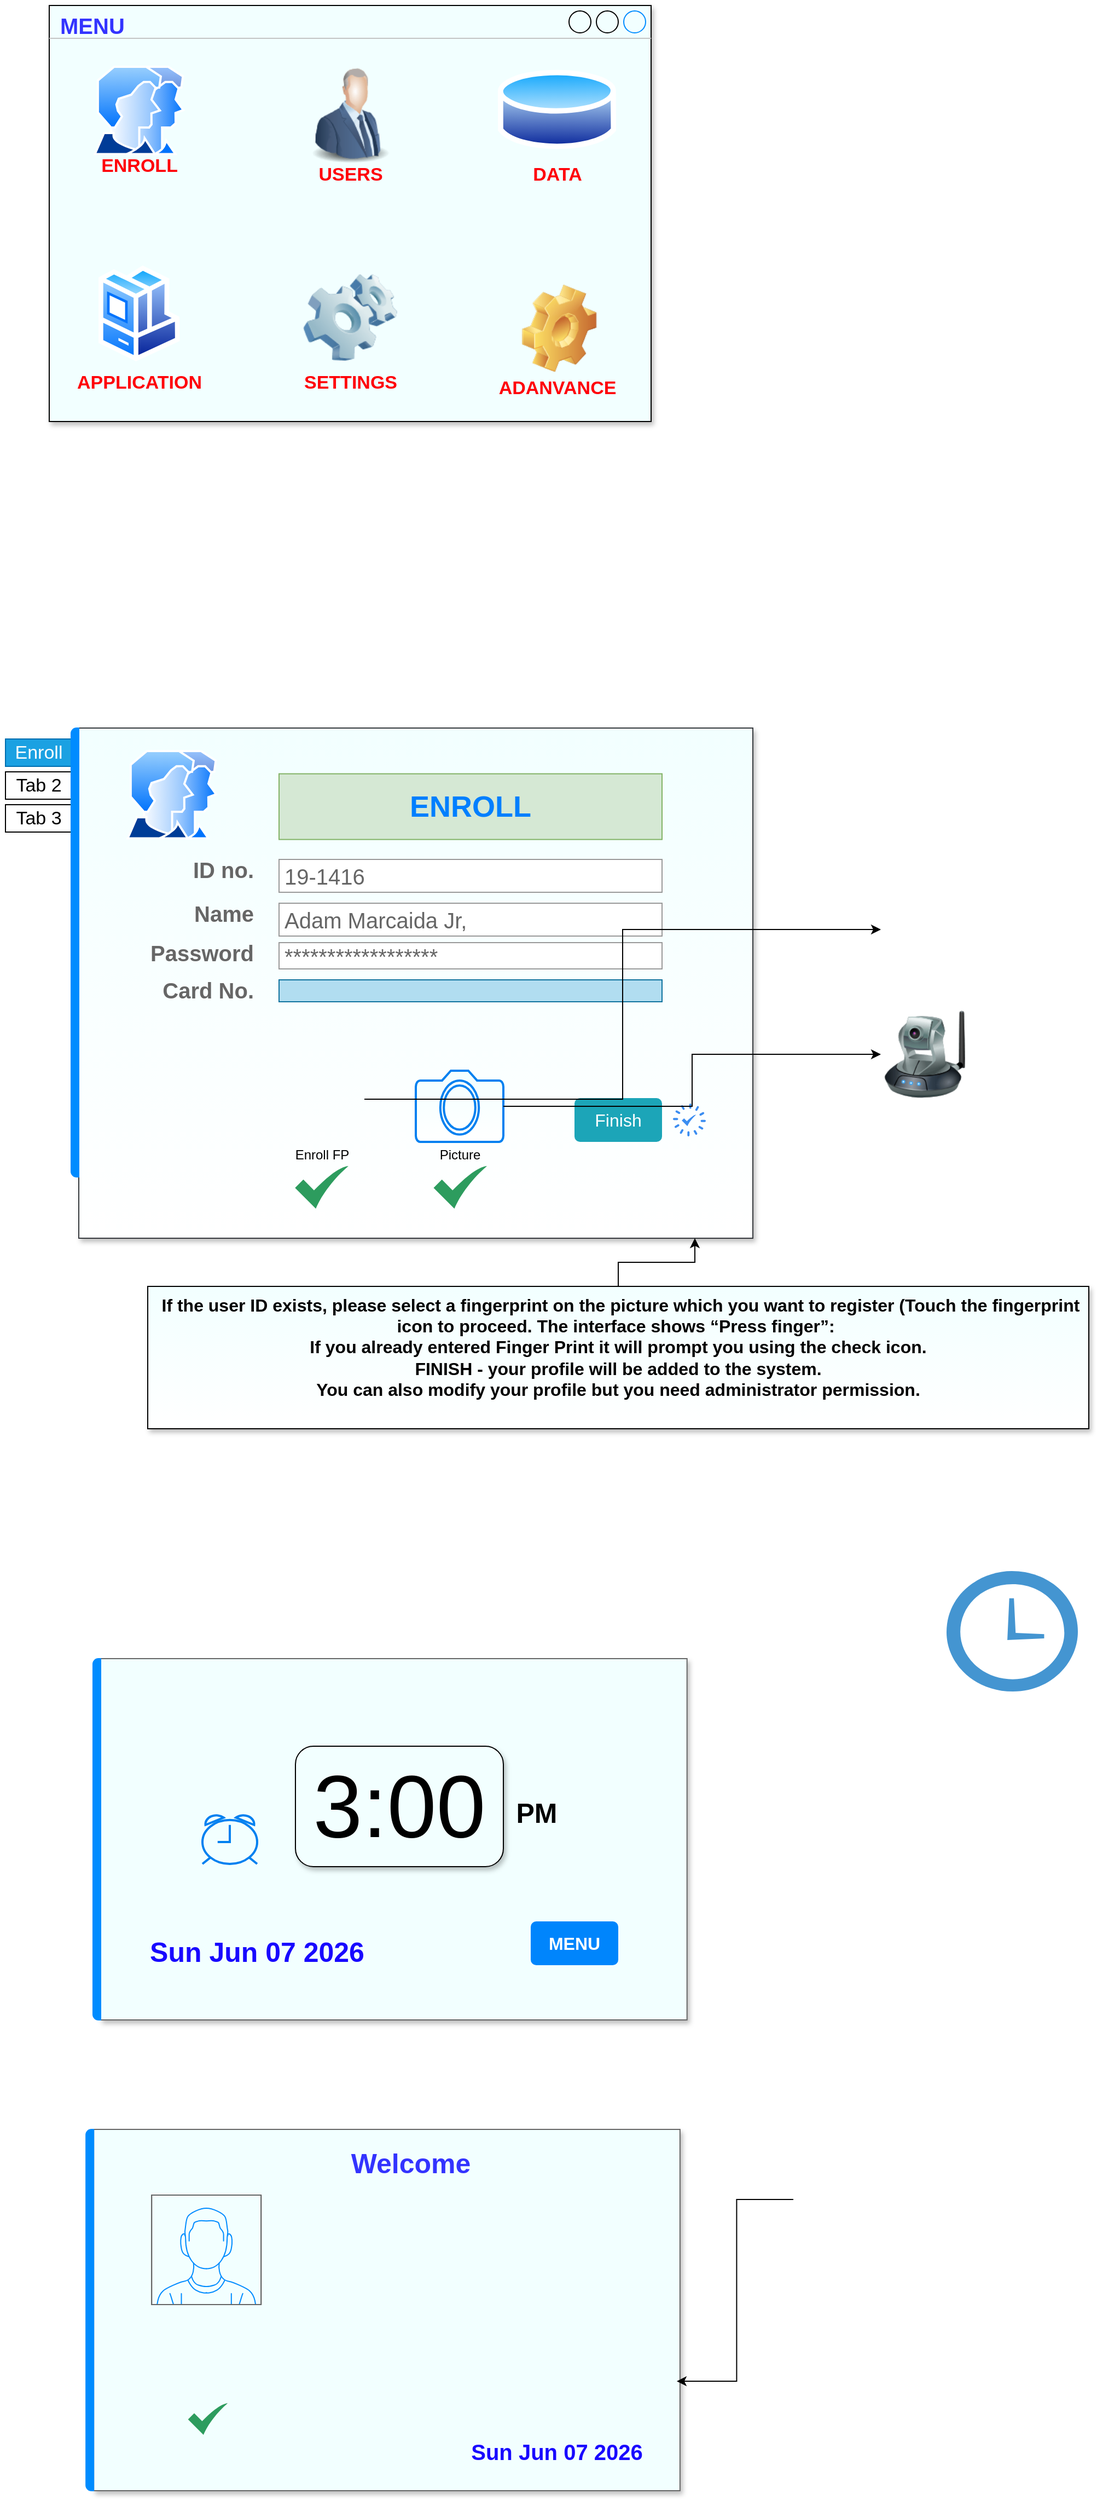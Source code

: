 <mxfile version="13.8.6" type="github">
  <diagram id="omvWzpszIbfOMrYEtXJd" name="Page-1">
    <mxGraphModel dx="1159" dy="1583" grid="1" gridSize="10" guides="1" tooltips="1" connect="1" arrows="1" fold="1" page="1" pageScale="1" pageWidth="1100" pageHeight="850" math="0" shadow="0">
      <root>
        <mxCell id="0" />
        <mxCell id="1" parent="0" />
        <mxCell id="L0Wl1w1Pw-v7TW8PgjGB-2" value="&lt;b&gt;&lt;font style=&quot;font-size: 20px&quot; color=&quot;#3333ff&quot;&gt;MENU&lt;/font&gt;&lt;/b&gt;" style="strokeWidth=1;shadow=1;dashed=0;align=center;html=1;shape=mxgraph.mockup.containers.window;align=left;verticalAlign=top;spacingLeft=8;strokeColor2=#008cff;strokeColor3=#c4c4c4;fontColor=#666666;mainText=;fontSize=17;labelBackgroundColor=none;fillColor=#F2FFFF;" parent="1" vertex="1">
          <mxGeometry x="80" y="-620" width="550" height="380" as="geometry" />
        </mxCell>
        <mxCell id="L0Wl1w1Pw-v7TW8PgjGB-3" value="" style="image;html=1;image=img/lib/clip_art/people/Suit_Man_Blue_128x128.png" parent="1" vertex="1">
          <mxGeometry x="310" y="-565" width="90" height="90" as="geometry" />
        </mxCell>
        <mxCell id="L0Wl1w1Pw-v7TW8PgjGB-4" value="" style="image;html=1;image=img/lib/clip_art/general/Gear_128x128.png" parent="1" vertex="1">
          <mxGeometry x="502" y="-365" width="88.1" height="80" as="geometry" />
        </mxCell>
        <mxCell id="L0Wl1w1Pw-v7TW8PgjGB-5" value="" style="image;html=1;image=img/lib/clip_art/computers/Software_128x128.png" parent="1" vertex="1">
          <mxGeometry x="310" y="-375" width="90" height="80" as="geometry" />
        </mxCell>
        <mxCell id="L0Wl1w1Pw-v7TW8PgjGB-6" value="" style="aspect=fixed;perimeter=ellipsePerimeter;html=1;align=center;shadow=0;dashed=0;spacingTop=3;image;image=img/lib/active_directory/database.svg;" parent="1" vertex="1">
          <mxGeometry x="490" y="-565" width="108.1" height="80" as="geometry" />
        </mxCell>
        <mxCell id="L0Wl1w1Pw-v7TW8PgjGB-8" value="" style="aspect=fixed;perimeter=ellipsePerimeter;html=1;align=center;shadow=0;dashed=0;spacingTop=3;image;image=img/lib/active_directory/user_accounts.svg;" parent="1" vertex="1">
          <mxGeometry x="120" y="-565" width="84.31" height="81.78" as="geometry" />
        </mxCell>
        <mxCell id="L0Wl1w1Pw-v7TW8PgjGB-9" value="" style="aspect=fixed;perimeter=ellipsePerimeter;html=1;align=center;shadow=0;dashed=0;spacingTop=3;image;image=img/lib/active_directory/workstation_client.svg;" parent="1" vertex="1">
          <mxGeometry x="124.97" y="-382.5" width="74.38" height="87.5" as="geometry" />
        </mxCell>
        <mxCell id="L0Wl1w1Pw-v7TW8PgjGB-12" value="" style="strokeWidth=1;shadow=1;dashed=0;align=center;html=1;shape=mxgraph.mockup.containers.marginRect2;rectMarginLeft=67;strokeColor=#36393d;gradientColor=#ffffff;fillColor=#F2FFFF;" parent="1" vertex="1">
          <mxGeometry x="40" y="40" width="683" height="466" as="geometry" />
        </mxCell>
        <mxCell id="L0Wl1w1Pw-v7TW8PgjGB-13" value="Enroll" style="strokeColor=#006EAF;fillColor=#1ba1e2;strokeWidth=1;shadow=0;dashed=0;align=center;html=1;shape=mxgraph.mockup.containers.rrect;rSize=0;fontSize=17;fontColor=#ffffff;" parent="L0Wl1w1Pw-v7TW8PgjGB-12" vertex="1">
          <mxGeometry width="60" height="25" relative="1" as="geometry">
            <mxPoint y="10" as="offset" />
          </mxGeometry>
        </mxCell>
        <mxCell id="L0Wl1w1Pw-v7TW8PgjGB-14" value="Tab 2" style="strokeWidth=1;shadow=0;dashed=0;align=center;html=1;shape=mxgraph.mockup.containers.rrect;rSize=0;fontSize=17;" parent="L0Wl1w1Pw-v7TW8PgjGB-12" vertex="1">
          <mxGeometry width="60" height="25" relative="1" as="geometry">
            <mxPoint y="40" as="offset" />
          </mxGeometry>
        </mxCell>
        <mxCell id="L0Wl1w1Pw-v7TW8PgjGB-15" value="Tab 3" style="strokeWidth=1;shadow=0;dashed=0;align=center;html=1;shape=mxgraph.mockup.containers.rrect;rSize=0;fontSize=17;" parent="L0Wl1w1Pw-v7TW8PgjGB-12" vertex="1">
          <mxGeometry width="60" height="25" relative="1" as="geometry">
            <mxPoint y="70" as="offset" />
          </mxGeometry>
        </mxCell>
        <mxCell id="L0Wl1w1Pw-v7TW8PgjGB-16" value="" style="strokeWidth=1;shadow=0;dashed=0;align=center;html=1;shape=mxgraph.mockup.containers.leftButton;rSize=5;strokeColor=#008cff;fillColor=#008cff;resizeHeight=1;movable=0;deletable=0;" parent="L0Wl1w1Pw-v7TW8PgjGB-12" vertex="1">
          <mxGeometry width="7" height="410" relative="1" as="geometry">
            <mxPoint x="60" as="offset" />
          </mxGeometry>
        </mxCell>
        <mxCell id="L0Wl1w1Pw-v7TW8PgjGB-17" value="" style="aspect=fixed;perimeter=ellipsePerimeter;html=1;align=center;shadow=0;dashed=0;spacingTop=3;image;image=img/lib/active_directory/user_accounts.svg;" parent="L0Wl1w1Pw-v7TW8PgjGB-12" vertex="1">
          <mxGeometry x="110.0" y="20" width="84.31" height="81.78" as="geometry" />
        </mxCell>
        <mxCell id="L0Wl1w1Pw-v7TW8PgjGB-30" value="&lt;b&gt;&lt;font style=&quot;font-size: 20px&quot;&gt;ID no.&lt;/font&gt;&lt;/b&gt;" style="strokeWidth=1;shadow=0;dashed=0;align=center;html=1;shape=mxgraph.mockup.forms.anchor;align=right;spacingRight=2;fontColor=#666666;" parent="L0Wl1w1Pw-v7TW8PgjGB-12" vertex="1">
          <mxGeometry x="180" y="120" width="50" height="18" as="geometry" />
        </mxCell>
        <mxCell id="L0Wl1w1Pw-v7TW8PgjGB-31" value="&lt;font style=&quot;font-size: 20px&quot;&gt;19-1416&lt;/font&gt;" style="strokeWidth=1;shadow=0;dashed=0;align=center;html=1;shape=mxgraph.mockup.forms.rrect;fillColor=#ffffff;rSize=0;fontColor=#666666;align=left;spacingLeft=3;strokeColor=#999999;" parent="L0Wl1w1Pw-v7TW8PgjGB-12" vertex="1">
          <mxGeometry x="250" y="120" width="350" height="30" as="geometry" />
        </mxCell>
        <mxCell id="L0Wl1w1Pw-v7TW8PgjGB-32" value="&lt;b&gt;&lt;font style=&quot;font-size: 20px&quot;&gt;Name&lt;/font&gt;&lt;/b&gt;" style="strokeWidth=1;shadow=0;dashed=0;align=center;html=1;shape=mxgraph.mockup.forms.anchor;align=right;spacingRight=2;fontColor=#666666;" parent="L0Wl1w1Pw-v7TW8PgjGB-12" vertex="1">
          <mxGeometry x="180" y="160" width="50" height="18" as="geometry" />
        </mxCell>
        <mxCell id="L0Wl1w1Pw-v7TW8PgjGB-33" value="&lt;font style=&quot;font-size: 20px&quot;&gt;Adam Marcaida Jr,&lt;/font&gt;" style="strokeWidth=1;shadow=0;dashed=0;align=center;html=1;shape=mxgraph.mockup.forms.rrect;fillColor=#ffffff;rSize=0;fontColor=#666666;align=left;spacingLeft=3;strokeColor=#999999;" parent="L0Wl1w1Pw-v7TW8PgjGB-12" vertex="1">
          <mxGeometry x="250" y="160" width="350" height="30" as="geometry" />
        </mxCell>
        <mxCell id="L0Wl1w1Pw-v7TW8PgjGB-34" value="&lt;b&gt;&lt;font style=&quot;font-size: 20px&quot;&gt;Password&lt;/font&gt;&lt;/b&gt;" style="strokeWidth=1;shadow=0;dashed=0;align=center;html=1;shape=mxgraph.mockup.forms.anchor;align=right;spacingRight=2;fontColor=#666666;" parent="L0Wl1w1Pw-v7TW8PgjGB-12" vertex="1">
          <mxGeometry x="180" y="196" width="50" height="18" as="geometry" />
        </mxCell>
        <mxCell id="L0Wl1w1Pw-v7TW8PgjGB-35" value="&lt;font style=&quot;font-size: 20px&quot;&gt;******************&lt;/font&gt;" style="strokeWidth=1;shadow=0;dashed=0;align=center;html=1;shape=mxgraph.mockup.forms.rrect;fillColor=#ffffff;rSize=0;fontColor=#666666;align=left;spacingLeft=3;strokeColor=#999999;" parent="L0Wl1w1Pw-v7TW8PgjGB-12" vertex="1">
          <mxGeometry x="250" y="196" width="350" height="24" as="geometry" />
        </mxCell>
        <mxCell id="L0Wl1w1Pw-v7TW8PgjGB-36" value="&lt;b&gt;&lt;font style=&quot;font-size: 20px&quot;&gt;Card No.&lt;/font&gt;&lt;/b&gt;" style="strokeWidth=1;shadow=0;dashed=0;align=center;html=1;shape=mxgraph.mockup.forms.anchor;align=right;spacingRight=2;fontColor=#666666;" parent="L0Wl1w1Pw-v7TW8PgjGB-12" vertex="1">
          <mxGeometry x="180" y="230" width="50" height="18" as="geometry" />
        </mxCell>
        <mxCell id="L0Wl1w1Pw-v7TW8PgjGB-37" value="" style="strokeWidth=1;shadow=0;dashed=0;align=center;html=1;shape=mxgraph.mockup.forms.rrect;fillColor=#b1ddf0;rSize=0;align=left;spacingLeft=3;strokeColor=#10739e;" parent="L0Wl1w1Pw-v7TW8PgjGB-12" vertex="1">
          <mxGeometry x="250" y="230" width="350" height="20" as="geometry" />
        </mxCell>
        <mxCell id="L0Wl1w1Pw-v7TW8PgjGB-44" value="Finish" style="html=1;shadow=0;dashed=0;shape=mxgraph.bootstrap.rrect;rSize=5;strokeColor=none;strokeWidth=1;fillColor=#1CA5B8;fontColor=#FFFFFF;whiteSpace=wrap;align=center;verticalAlign=middle;spacingLeft=0;fontStyle=0;fontSize=16;spacing=5;" parent="L0Wl1w1Pw-v7TW8PgjGB-12" vertex="1">
          <mxGeometry x="520" y="338" width="80" height="40" as="geometry" />
        </mxCell>
        <mxCell id="L0Wl1w1Pw-v7TW8PgjGB-49" value="" style="shape=image;html=1;verticalAlign=top;verticalLabelPosition=bottom;labelBackgroundColor=#ffffff;imageAspect=0;aspect=fixed;image=https://cdn4.iconfinder.com/data/icons/internet-security-flat-2/32/Internet_Security_Finger_print_identity_crime_fingerprint-128.png;fillColor=#F2FFFF;gradientColor=#ffffff;" parent="L0Wl1w1Pw-v7TW8PgjGB-12" vertex="1">
          <mxGeometry x="250" y="300" width="78" height="78" as="geometry" />
        </mxCell>
        <mxCell id="L0Wl1w1Pw-v7TW8PgjGB-51" value="" style="html=1;verticalLabelPosition=bottom;align=center;labelBackgroundColor=#ffffff;verticalAlign=top;strokeWidth=2;strokeColor=#0080F0;shadow=0;dashed=0;shape=mxgraph.ios7.icons.camera;fillColor=#F2FFFF;gradientColor=#ffffff;" parent="L0Wl1w1Pw-v7TW8PgjGB-12" vertex="1">
          <mxGeometry x="375" y="313" width="80" height="65" as="geometry" />
        </mxCell>
        <mxCell id="L0Wl1w1Pw-v7TW8PgjGB-53" value="Enroll FP" style="text;html=1;resizable=0;autosize=1;align=center;verticalAlign=middle;points=[];fillColor=none;strokeColor=none;rounded=0;" parent="L0Wl1w1Pw-v7TW8PgjGB-12" vertex="1">
          <mxGeometry x="259" y="380" width="60" height="20" as="geometry" />
        </mxCell>
        <mxCell id="L0Wl1w1Pw-v7TW8PgjGB-54" value="Picture" style="text;html=1;resizable=0;autosize=1;align=center;verticalAlign=middle;points=[];fillColor=none;strokeColor=none;rounded=0;" parent="L0Wl1w1Pw-v7TW8PgjGB-12" vertex="1">
          <mxGeometry x="390" y="380" width="50" height="20" as="geometry" />
        </mxCell>
        <mxCell id="L0Wl1w1Pw-v7TW8PgjGB-56" value="" style="shape=image;html=1;verticalAlign=top;verticalLabelPosition=bottom;labelBackgroundColor=#ffffff;imageAspect=0;aspect=fixed;image=https://cdn2.iconfinder.com/data/icons/humano2/128x128/apps/gnome-help.png;fillColor=#F2FFFF;gradientColor=#ffffff;" parent="L0Wl1w1Pw-v7TW8PgjGB-12" vertex="1">
          <mxGeometry x="620" y="420" width="26" height="26" as="geometry" />
        </mxCell>
        <mxCell id="L0Wl1w1Pw-v7TW8PgjGB-61" value="" style="html=1;aspect=fixed;strokeColor=none;shadow=0;align=center;verticalAlign=top;fillColor=#2D9C5E;shape=mxgraph.gcp2.check" parent="L0Wl1w1Pw-v7TW8PgjGB-12" vertex="1">
          <mxGeometry x="264.62" y="400" width="48.75" height="39" as="geometry" />
        </mxCell>
        <mxCell id="L0Wl1w1Pw-v7TW8PgjGB-63" value="" style="html=1;aspect=fixed;strokeColor=none;shadow=0;align=center;verticalAlign=top;fillColor=#2D9C5E;shape=mxgraph.gcp2.check" parent="L0Wl1w1Pw-v7TW8PgjGB-12" vertex="1">
          <mxGeometry x="391.25" y="400" width="48.75" height="39" as="geometry" />
        </mxCell>
        <mxCell id="L0Wl1w1Pw-v7TW8PgjGB-65" value="&lt;font style=&quot;font-size: 27px&quot; color=&quot;#007fff&quot;&gt;&lt;b&gt;ENROLL&lt;/b&gt;&lt;/font&gt;" style="rounded=0;whiteSpace=wrap;html=1;fillColor=#d5e8d4;strokeColor=#82b366;" parent="L0Wl1w1Pw-v7TW8PgjGB-12" vertex="1">
          <mxGeometry x="250" y="41.78" width="350" height="60" as="geometry" />
        </mxCell>
        <mxCell id="L0Wl1w1Pw-v7TW8PgjGB-77" value="" style="html=1;aspect=fixed;strokeColor=none;shadow=0;align=center;verticalAlign=top;fillColor=#3B8DF1;shape=mxgraph.gcp2.loading" parent="L0Wl1w1Pw-v7TW8PgjGB-12" vertex="1">
          <mxGeometry x="610" y="343" width="30" height="30" as="geometry" />
        </mxCell>
        <mxCell id="L0Wl1w1Pw-v7TW8PgjGB-78" value="" style="shape=image;html=1;verticalAlign=top;verticalLabelPosition=bottom;labelBackgroundColor=#ffffff;imageAspect=0;aspect=fixed;image=https://cdn4.iconfinder.com/data/icons/gradient-ui-1/512/error-128.png;fillColor=#F2FFFF;gradientColor=#ffffff;" parent="L0Wl1w1Pw-v7TW8PgjGB-12" vertex="1">
          <mxGeometry x="646" y="10" width="28" height="28" as="geometry" />
        </mxCell>
        <mxCell id="L0Wl1w1Pw-v7TW8PgjGB-58" style="edgeStyle=orthogonalEdgeStyle;rounded=0;orthogonalLoop=1;jettySize=auto;html=1;" parent="1" source="L0Wl1w1Pw-v7TW8PgjGB-57" target="L0Wl1w1Pw-v7TW8PgjGB-12" edge="1">
          <mxGeometry relative="1" as="geometry">
            <mxPoint x="670" y="510" as="targetPoint" />
            <Array as="points">
              <mxPoint x="600" y="528" />
              <mxPoint x="670" y="528" />
            </Array>
          </mxGeometry>
        </mxCell>
        <mxCell id="L0Wl1w1Pw-v7TW8PgjGB-57" value="&lt;font style=&quot;font-size: 16px&quot;&gt;&lt;b&gt;&amp;nbsp;If the user ID exists, please select a fingerprint on the picture which you want to register (Touch the fingerprint icon to proceed.&amp;nbsp;The interface shows “Press finger”:&amp;nbsp;&lt;br&gt;If you already entered Finger Print it will prompt you using the check icon.&lt;br&gt;FINISH - your profile will be added to the system.&lt;br&gt;You can also modify your profile but you need administrator permission.&lt;br&gt;&lt;br&gt;&lt;/b&gt;&lt;/font&gt;" style="rounded=0;whiteSpace=wrap;html=1;fillColor=#F2FFFF;gradientColor=#ffffff;shadow=1;glass=0;" parent="1" vertex="1">
          <mxGeometry x="170" y="550" width="860" height="130" as="geometry" />
        </mxCell>
        <mxCell id="L0Wl1w1Pw-v7TW8PgjGB-67" value="&lt;span style=&quot;font-size: 17px&quot;&gt;&lt;b&gt;&lt;font color=&quot;#ff0008&quot;&gt;DATA&lt;/font&gt;&lt;/b&gt;&lt;/span&gt;" style="text;html=1;resizable=0;autosize=1;align=center;verticalAlign=middle;points=[];fillColor=none;strokeColor=none;rounded=0;" parent="1" vertex="1">
          <mxGeometry x="514.05" y="-475" width="60" height="20" as="geometry" />
        </mxCell>
        <mxCell id="L0Wl1w1Pw-v7TW8PgjGB-72" value="&lt;span style=&quot;font-size: 17px&quot;&gt;&lt;b&gt;&lt;font color=&quot;#ff0008&quot;&gt;ENROLL&lt;/font&gt;&lt;/b&gt;&lt;/span&gt;" style="text;html=1;resizable=0;autosize=1;align=center;verticalAlign=middle;points=[];fillColor=none;strokeColor=none;rounded=0;" parent="1" vertex="1">
          <mxGeometry x="117.16" y="-483.22" width="90" height="20" as="geometry" />
        </mxCell>
        <mxCell id="L0Wl1w1Pw-v7TW8PgjGB-73" value="&lt;span style=&quot;font-size: 17px&quot;&gt;&lt;b&gt;&lt;font color=&quot;#ff0008&quot;&gt;USERS&lt;/font&gt;&lt;/b&gt;&lt;/span&gt;" style="text;html=1;resizable=0;autosize=1;align=center;verticalAlign=middle;points=[];fillColor=none;strokeColor=none;rounded=0;" parent="1" vertex="1">
          <mxGeometry x="320" y="-475" width="70" height="20" as="geometry" />
        </mxCell>
        <mxCell id="L0Wl1w1Pw-v7TW8PgjGB-74" value="&lt;span style=&quot;font-size: 17px&quot;&gt;&lt;b&gt;&lt;font color=&quot;#ff0008&quot;&gt;APPLICATION&lt;/font&gt;&lt;/b&gt;&lt;/span&gt;" style="text;html=1;resizable=0;autosize=1;align=center;verticalAlign=middle;points=[];fillColor=none;strokeColor=none;rounded=0;" parent="1" vertex="1">
          <mxGeometry x="97.16" y="-285" width="130" height="20" as="geometry" />
        </mxCell>
        <mxCell id="L0Wl1w1Pw-v7TW8PgjGB-75" value="&lt;span style=&quot;font-size: 17px&quot;&gt;&lt;b&gt;&lt;font color=&quot;#ff0008&quot;&gt;SETTINGS&lt;/font&gt;&lt;/b&gt;&lt;/span&gt;" style="text;html=1;resizable=0;autosize=1;align=center;verticalAlign=middle;points=[];fillColor=none;strokeColor=none;rounded=0;" parent="1" vertex="1">
          <mxGeometry x="305" y="-285" width="100" height="20" as="geometry" />
        </mxCell>
        <mxCell id="L0Wl1w1Pw-v7TW8PgjGB-76" value="&lt;font color=&quot;#ff0008&quot;&gt;&lt;span style=&quot;font-size: 17px&quot;&gt;&lt;b&gt;ADANVANCE&lt;/b&gt;&lt;/span&gt;&lt;/font&gt;" style="text;html=1;resizable=0;autosize=1;align=center;verticalAlign=middle;points=[];fillColor=none;strokeColor=none;rounded=0;" parent="1" vertex="1">
          <mxGeometry x="484.05" y="-280" width="120" height="20" as="geometry" />
        </mxCell>
        <mxCell id="L0Wl1w1Pw-v7TW8PgjGB-79" value="" style="shape=image;html=1;verticalAlign=top;verticalLabelPosition=bottom;labelBackgroundColor=#ffffff;imageAspect=0;aspect=fixed;image=https://cdn0.iconfinder.com/data/icons/maternity-and-pregnancy-2/512/167_Fingerprint_identity_recognition_scan_scanner_scanning-128.png;fillColor=#F2FFFF;gradientColor=#ffffff;" parent="1" vertex="1">
          <mxGeometry x="840" y="160" width="128" height="128" as="geometry" />
        </mxCell>
        <mxCell id="L0Wl1w1Pw-v7TW8PgjGB-80" value="" style="image;html=1;image=img/lib/clip_art/networking/Ip_Camera_128x128.png;fillColor=#F2FFFF;gradientColor=#ffffff;" parent="1" vertex="1">
          <mxGeometry x="840" y="298" width="80" height="80" as="geometry" />
        </mxCell>
        <mxCell id="L0Wl1w1Pw-v7TW8PgjGB-81" style="edgeStyle=orthogonalEdgeStyle;rounded=0;orthogonalLoop=1;jettySize=auto;html=1;entryX=0;entryY=0.5;entryDx=0;entryDy=0;" parent="1" source="L0Wl1w1Pw-v7TW8PgjGB-51" target="L0Wl1w1Pw-v7TW8PgjGB-80" edge="1">
          <mxGeometry relative="1" as="geometry" />
        </mxCell>
        <mxCell id="L0Wl1w1Pw-v7TW8PgjGB-82" style="edgeStyle=orthogonalEdgeStyle;rounded=0;orthogonalLoop=1;jettySize=auto;html=1;entryX=0;entryY=0.5;entryDx=0;entryDy=0;" parent="1" source="L0Wl1w1Pw-v7TW8PgjGB-49" target="L0Wl1w1Pw-v7TW8PgjGB-79" edge="1">
          <mxGeometry relative="1" as="geometry" />
        </mxCell>
        <mxCell id="L0Wl1w1Pw-v7TW8PgjGB-88" value="" style="strokeWidth=1;shadow=1;dashed=0;align=center;html=1;shape=mxgraph.mockup.containers.marginRect2;rectMarginLeft=67;strokeColor=#666666;gradientColor=none;fillColor=#F2FFFF;" parent="1" vertex="1">
          <mxGeometry x="60" y="890" width="602.84" height="330" as="geometry" />
        </mxCell>
        <mxCell id="L0Wl1w1Pw-v7TW8PgjGB-89" value="" style="strokeWidth=1;shadow=0;dashed=0;align=center;html=1;shape=mxgraph.mockup.containers.leftButton;rSize=5;strokeColor=#008cff;fillColor=#008cff;resizeHeight=1;movable=0;deletable=0;" parent="L0Wl1w1Pw-v7TW8PgjGB-88" vertex="1">
          <mxGeometry width="7" height="330.0" relative="1" as="geometry">
            <mxPoint x="60" as="offset" />
          </mxGeometry>
        </mxCell>
        <UserObject label="&lt;font color=&quot;#1808ff&quot; size=&quot;1&quot;&gt;&lt;b style=&quot;font-size: 25px&quot;&gt;%date{ddd mmm dd yyyy HH:MM:ss}%&lt;/b&gt;&lt;/font&gt;" placeholders="1" id="-b7KsNDILgXK9S--rZVs-9">
          <mxCell style="text;html=1;strokeColor=none;fillColor=none;align=center;verticalAlign=middle;whiteSpace=wrap;overflow=hidden;" parent="L0Wl1w1Pw-v7TW8PgjGB-88" vertex="1">
            <mxGeometry x="110" y="250" width="200" height="30" as="geometry" />
          </mxCell>
        </UserObject>
        <mxCell id="-b7KsNDILgXK9S--rZVs-12" value="&lt;b&gt;MENU&lt;/b&gt;" style="html=1;shadow=0;dashed=0;shape=mxgraph.bootstrap.rrect;rSize=5;strokeColor=none;strokeWidth=1;fillColor=#0085FC;fontColor=#FFFFFF;whiteSpace=wrap;align=center;verticalAlign=middle;spacingLeft=0;fontStyle=0;fontSize=16;spacing=5;" parent="L0Wl1w1Pw-v7TW8PgjGB-88" vertex="1">
          <mxGeometry x="460" y="240" width="80" height="40" as="geometry" />
        </mxCell>
        <mxCell id="-b7KsNDILgXK9S--rZVs-20" value="&lt;font style=&quot;font-size: 25px&quot;&gt;&lt;b&gt;PM&lt;/b&gt;&lt;/font&gt;" style="text;html=1;resizable=0;autosize=1;align=center;verticalAlign=middle;points=[];fillColor=none;strokeColor=none;rounded=0;shadow=1;glass=0;" parent="L0Wl1w1Pw-v7TW8PgjGB-88" vertex="1">
          <mxGeometry x="440" y="130" width="50" height="20" as="geometry" />
        </mxCell>
        <mxCell id="-b7KsNDILgXK9S--rZVs-22" value="" style="html=1;verticalLabelPosition=bottom;align=center;labelBackgroundColor=#ffffff;verticalAlign=top;strokeWidth=2;strokeColor=#0080F0;shadow=0;dashed=0;shape=mxgraph.ios7.icons.alarm_clock;rounded=1;glass=0;sketch=0;fillColor=#F2FFFF;" parent="L0Wl1w1Pw-v7TW8PgjGB-88" vertex="1">
          <mxGeometry x="160" y="142.5" width="50" height="45" as="geometry" />
        </mxCell>
        <mxCell id="-b7KsNDILgXK9S--rZVs-13" value="" style="strokeWidth=1;shadow=1;dashed=0;align=center;html=1;shape=mxgraph.mockup.containers.marginRect2;rectMarginLeft=67;strokeColor=#666666;gradientColor=none;fillColor=#F2FFFF;" parent="1" vertex="1">
          <mxGeometry x="53.58" y="1320" width="602.84" height="330" as="geometry" />
        </mxCell>
        <mxCell id="-b7KsNDILgXK9S--rZVs-14" value="" style="strokeWidth=1;shadow=0;dashed=0;align=center;html=1;shape=mxgraph.mockup.containers.leftButton;rSize=5;strokeColor=#008cff;fillColor=#008cff;resizeHeight=1;movable=0;deletable=0;" parent="-b7KsNDILgXK9S--rZVs-13" vertex="1">
          <mxGeometry width="7" height="330.0" relative="1" as="geometry">
            <mxPoint x="60" as="offset" />
          </mxGeometry>
        </mxCell>
        <UserObject label="&lt;font color=&quot;#1808ff&quot; style=&quot;font-size: 20px&quot;&gt;&lt;b&gt;%date{ddd mmm dd yyyy HH:MM:ss}%&lt;/b&gt;&lt;/font&gt;" placeholders="1" id="-b7KsNDILgXK9S--rZVs-15">
          <mxCell style="text;html=1;strokeColor=none;fillColor=none;align=center;verticalAlign=middle;whiteSpace=wrap;overflow=hidden;" parent="-b7KsNDILgXK9S--rZVs-13" vertex="1">
            <mxGeometry x="390" y="280" width="200" height="30" as="geometry" />
          </mxCell>
        </UserObject>
        <mxCell id="-b7KsNDILgXK9S--rZVs-23" value="" style="verticalLabelPosition=bottom;shadow=0;dashed=0;align=center;html=1;verticalAlign=top;strokeWidth=1;shape=mxgraph.mockup.containers.userMale;strokeColor=#666666;strokeColor2=#008cff;rounded=1;glass=0;sketch=0;fillColor=#F2FFFF;" parent="-b7KsNDILgXK9S--rZVs-13" vertex="1">
          <mxGeometry x="120" y="60" width="100" height="100" as="geometry" />
        </mxCell>
        <mxCell id="-b7KsNDILgXK9S--rZVs-25" value="&lt;font style=&quot;font-size: 25px&quot; color=&quot;#3333ff&quot;&gt;&lt;b&gt;Welcome&lt;/b&gt;&lt;/font&gt;" style="text;html=1;resizable=0;autosize=1;align=center;verticalAlign=middle;points=[];fillColor=none;strokeColor=none;rounded=0;shadow=1;glass=0;sketch=0;" parent="-b7KsNDILgXK9S--rZVs-13" vertex="1">
          <mxGeometry x="296.42" y="20" width="120" height="20" as="geometry" />
        </mxCell>
        <mxCell id="-b7KsNDILgXK9S--rZVs-26" value="" style="shape=image;html=1;verticalAlign=top;verticalLabelPosition=bottom;labelBackgroundColor=#ffffff;imageAspect=0;aspect=fixed;image=https://cdn2.iconfinder.com/data/icons/free-mobile-icon-kit/64/Finger-print.png;rounded=1;shadow=1;glass=0;sketch=0;fillColor=#F2FFFF;" parent="-b7KsNDILgXK9S--rZVs-13" vertex="1">
          <mxGeometry x="138" y="190" width="64" height="64" as="geometry" />
        </mxCell>
        <mxCell id="j5eDKcVoJOYW9frDDE5X-1" value="" style="html=1;aspect=fixed;strokeColor=none;shadow=0;align=center;verticalAlign=top;fillColor=#2D9C5E;shape=mxgraph.gcp2.check" vertex="1" parent="-b7KsNDILgXK9S--rZVs-13">
          <mxGeometry x="153.25" y="250" width="36.25" height="29" as="geometry" />
        </mxCell>
        <mxCell id="-b7KsNDILgXK9S--rZVs-19" value="&lt;font style=&quot;font-size: 81px&quot;&gt;3:00&lt;/font&gt;" style="rounded=1;whiteSpace=wrap;html=1;shadow=1;glass=0;fillColor=#F2FFFF;sketch=0;" parent="1" vertex="1">
          <mxGeometry x="305" y="970" width="190" height="110" as="geometry" />
        </mxCell>
        <mxCell id="-b7KsNDILgXK9S--rZVs-6" value="" style="shadow=0;dashed=0;html=1;strokeColor=none;fillColor=#4495D1;labelPosition=center;verticalLabelPosition=bottom;verticalAlign=top;align=center;outlineConnect=0;shape=mxgraph.veeam.time;" parent="1" vertex="1">
          <mxGeometry x="900" y="810" width="120" height="110" as="geometry" />
        </mxCell>
        <mxCell id="-b7KsNDILgXK9S--rZVs-27" style="edgeStyle=orthogonalEdgeStyle;rounded=0;orthogonalLoop=1;jettySize=auto;html=1;entryX=0.995;entryY=0.697;entryDx=0;entryDy=0;entryPerimeter=0;" parent="1" source="-b7KsNDILgXK9S--rZVs-21" target="-b7KsNDILgXK9S--rZVs-13" edge="1">
          <mxGeometry relative="1" as="geometry" />
        </mxCell>
        <mxCell id="-b7KsNDILgXK9S--rZVs-21" value="" style="shape=image;html=1;verticalAlign=top;verticalLabelPosition=bottom;labelBackgroundColor=#ffffff;imageAspect=0;aspect=fixed;image=https://cdn0.iconfinder.com/data/icons/maternity-and-pregnancy-2/512/167_Fingerprint_identity_recognition_scan_scanner_scanning-128.png;fillColor=#F2FFFF;gradientColor=#ffffff;" parent="1" vertex="1">
          <mxGeometry x="760" y="1320" width="128" height="128" as="geometry" />
        </mxCell>
      </root>
    </mxGraphModel>
  </diagram>
</mxfile>
